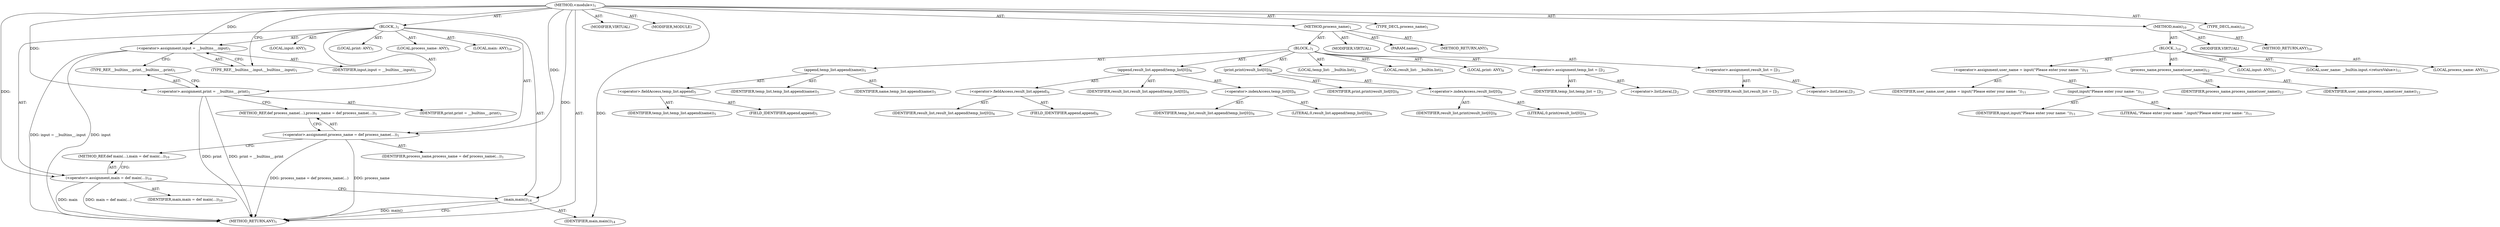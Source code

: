 digraph "&lt;module&gt;" {  
"7" [label = <(METHOD,&lt;module&gt;)<SUB>1</SUB>> ]
"8" [label = <(BLOCK,,)<SUB>1</SUB>> ]
"14" [label = <(&lt;operator&gt;.assignment,input = __builtins__.input)<SUB>1</SUB>> ]
"12" [label = <(IDENTIFIER,input,input = __builtins__.input)<SUB>1</SUB>> ]
"13" [label = <(TYPE_REF,__builtins__.input,__builtins__.input)<SUB>1</SUB>> ]
"17" [label = <(&lt;operator&gt;.assignment,print = __builtins__.print)<SUB>1</SUB>> ]
"15" [label = <(IDENTIFIER,print,print = __builtins__.print)<SUB>1</SUB>> ]
"16" [label = <(TYPE_REF,__builtins__.print,__builtins__.print)<SUB>1</SUB>> ]
"53" [label = <(&lt;operator&gt;.assignment,process_name = def process_name(...))<SUB>1</SUB>> ]
"18" [label = <(IDENTIFIER,process_name,process_name = def process_name(...))<SUB>1</SUB>> ]
"19" [label = <(METHOD_REF,def process_name(...),process_name = def process_name(...))<SUB>1</SUB>> ]
"71" [label = <(&lt;operator&gt;.assignment,main = def main(...))<SUB>10</SUB>> ]
"54" [label = <(IDENTIFIER,main,main = def main(...))<SUB>10</SUB>> ]
"55" [label = <(METHOD_REF,def main(...),main = def main(...))<SUB>10</SUB>> ]
"73" [label = <(main,main())<SUB>14</SUB>> ]
"72" [label = <(IDENTIFIER,main,main())<SUB>14</SUB>> ]
"79" [label = <(LOCAL,input: ANY)<SUB>1</SUB>> ]
"80" [label = <(LOCAL,print: ANY)<SUB>1</SUB>> ]
"81" [label = <(LOCAL,process_name: ANY)<SUB>1</SUB>> ]
"82" [label = <(LOCAL,main: ANY)<SUB>10</SUB>> ]
"9" [label = <(MODIFIER,VIRTUAL)> ]
"10" [label = <(MODIFIER,MODULE)> ]
"11" [label = <(METHOD_RETURN,ANY)<SUB>1</SUB>> ]
"20" [label = <(METHOD,process_name)<SUB>1</SUB>> ]
"21" [label = <(BLOCK,,)<SUB>1</SUB>> ]
"27" [label = <(&lt;operator&gt;.assignment,temp_list = [])<SUB>2</SUB>> ]
"26" [label = <(IDENTIFIER,temp_list,temp_list = [])<SUB>2</SUB>> ]
"25" [label = <(&lt;operator&gt;.listLiteral,[])<SUB>2</SUB>> ]
"30" [label = <(&lt;operator&gt;.assignment,result_list = [])<SUB>3</SUB>> ]
"29" [label = <(IDENTIFIER,result_list,result_list = [])<SUB>3</SUB>> ]
"28" [label = <(&lt;operator&gt;.listLiteral,[])<SUB>3</SUB>> ]
"36" [label = <(append,temp_list.append(name))<SUB>5</SUB>> ]
"34" [label = <(&lt;operator&gt;.fieldAccess,temp_list.append)<SUB>5</SUB>> ]
"32" [label = <(IDENTIFIER,temp_list,temp_list.append(name))<SUB>5</SUB>> ]
"33" [label = <(FIELD_IDENTIFIER,append,append)<SUB>5</SUB>> ]
"35" [label = <(IDENTIFIER,temp_list,temp_list.append(name))<SUB>5</SUB>> ]
"31" [label = <(IDENTIFIER,name,temp_list.append(name))<SUB>5</SUB>> ]
"44" [label = <(append,result_list.append(temp_list[0]))<SUB>6</SUB>> ]
"42" [label = <(&lt;operator&gt;.fieldAccess,result_list.append)<SUB>6</SUB>> ]
"40" [label = <(IDENTIFIER,result_list,result_list.append(temp_list[0]))<SUB>6</SUB>> ]
"41" [label = <(FIELD_IDENTIFIER,append,append)<SUB>6</SUB>> ]
"43" [label = <(IDENTIFIER,result_list,result_list.append(temp_list[0]))<SUB>6</SUB>> ]
"39" [label = <(&lt;operator&gt;.indexAccess,temp_list[0])<SUB>6</SUB>> ]
"37" [label = <(IDENTIFIER,temp_list,result_list.append(temp_list[0]))<SUB>6</SUB>> ]
"38" [label = <(LITERAL,0,result_list.append(temp_list[0]))<SUB>6</SUB>> ]
"49" [label = <(print,print(result_list[0]))<SUB>8</SUB>> ]
"48" [label = <(IDENTIFIER,print,print(result_list[0]))<SUB>8</SUB>> ]
"47" [label = <(&lt;operator&gt;.indexAccess,result_list[0])<SUB>8</SUB>> ]
"45" [label = <(IDENTIFIER,result_list,print(result_list[0]))<SUB>8</SUB>> ]
"46" [label = <(LITERAL,0,print(result_list[0]))<SUB>8</SUB>> ]
"83" [label = <(LOCAL,temp_list: __builtin.list)<SUB>2</SUB>> ]
"84" [label = <(LOCAL,result_list: __builtin.list)<SUB>3</SUB>> ]
"85" [label = <(LOCAL,print: ANY)<SUB>8</SUB>> ]
"22" [label = <(MODIFIER,VIRTUAL)> ]
"23" [label = <(PARAM,name)<SUB>1</SUB>> ]
"24" [label = <(METHOD_RETURN,ANY)<SUB>1</SUB>> ]
"51" [label = <(TYPE_DECL,process_name)<SUB>1</SUB>> ]
"56" [label = <(METHOD,main)<SUB>10</SUB>> ]
"57" [label = <(BLOCK,,)<SUB>10</SUB>> ]
"64" [label = <(&lt;operator&gt;.assignment,user_name = input(&quot;Please enter your name: &quot;))<SUB>11</SUB>> ]
"63" [label = <(IDENTIFIER,user_name,user_name = input(&quot;Please enter your name: &quot;))<SUB>11</SUB>> ]
"62" [label = <(input,input(&quot;Please enter your name: &quot;))<SUB>11</SUB>> ]
"61" [label = <(IDENTIFIER,input,input(&quot;Please enter your name: &quot;))<SUB>11</SUB>> ]
"60" [label = <(LITERAL,&quot;Please enter your name: &quot;,input(&quot;Please enter your name: &quot;))<SUB>11</SUB>> ]
"67" [label = <(process_name,process_name(user_name))<SUB>12</SUB>> ]
"66" [label = <(IDENTIFIER,process_name,process_name(user_name))<SUB>12</SUB>> ]
"65" [label = <(IDENTIFIER,user_name,process_name(user_name))<SUB>12</SUB>> ]
"87" [label = <(LOCAL,input: ANY)<SUB>11</SUB>> ]
"89" [label = <(LOCAL,user_name: __builtin.input.&lt;returnValue&gt;)<SUB>11</SUB>> ]
"90" [label = <(LOCAL,process_name: ANY)<SUB>12</SUB>> ]
"58" [label = <(MODIFIER,VIRTUAL)> ]
"59" [label = <(METHOD_RETURN,ANY)<SUB>10</SUB>> ]
"69" [label = <(TYPE_DECL,main)<SUB>10</SUB>> ]
  "7" -> "9"  [ label = "AST: "] 
  "7" -> "8"  [ label = "AST: "] 
  "7" -> "10"  [ label = "AST: "] 
  "7" -> "20"  [ label = "AST: "] 
  "7" -> "11"  [ label = "AST: "] 
  "7" -> "51"  [ label = "AST: "] 
  "7" -> "56"  [ label = "AST: "] 
  "7" -> "69"  [ label = "AST: "] 
  "8" -> "14"  [ label = "AST: "] 
  "8" -> "17"  [ label = "AST: "] 
  "8" -> "53"  [ label = "AST: "] 
  "8" -> "71"  [ label = "AST: "] 
  "8" -> "73"  [ label = "AST: "] 
  "8" -> "79"  [ label = "AST: "] 
  "8" -> "80"  [ label = "AST: "] 
  "8" -> "81"  [ label = "AST: "] 
  "8" -> "82"  [ label = "AST: "] 
  "14" -> "12"  [ label = "AST: "] 
  "14" -> "13"  [ label = "AST: "] 
  "17" -> "15"  [ label = "AST: "] 
  "17" -> "16"  [ label = "AST: "] 
  "53" -> "18"  [ label = "AST: "] 
  "53" -> "19"  [ label = "AST: "] 
  "71" -> "54"  [ label = "AST: "] 
  "71" -> "55"  [ label = "AST: "] 
  "73" -> "72"  [ label = "AST: "] 
  "20" -> "22"  [ label = "AST: "] 
  "20" -> "21"  [ label = "AST: "] 
  "20" -> "23"  [ label = "AST: "] 
  "20" -> "24"  [ label = "AST: "] 
  "21" -> "27"  [ label = "AST: "] 
  "21" -> "83"  [ label = "AST: "] 
  "21" -> "30"  [ label = "AST: "] 
  "21" -> "84"  [ label = "AST: "] 
  "21" -> "36"  [ label = "AST: "] 
  "21" -> "85"  [ label = "AST: "] 
  "21" -> "44"  [ label = "AST: "] 
  "21" -> "49"  [ label = "AST: "] 
  "27" -> "26"  [ label = "AST: "] 
  "27" -> "25"  [ label = "AST: "] 
  "30" -> "29"  [ label = "AST: "] 
  "30" -> "28"  [ label = "AST: "] 
  "36" -> "34"  [ label = "AST: "] 
  "36" -> "35"  [ label = "AST: "] 
  "36" -> "31"  [ label = "AST: "] 
  "34" -> "32"  [ label = "AST: "] 
  "34" -> "33"  [ label = "AST: "] 
  "44" -> "42"  [ label = "AST: "] 
  "44" -> "43"  [ label = "AST: "] 
  "44" -> "39"  [ label = "AST: "] 
  "42" -> "40"  [ label = "AST: "] 
  "42" -> "41"  [ label = "AST: "] 
  "39" -> "37"  [ label = "AST: "] 
  "39" -> "38"  [ label = "AST: "] 
  "49" -> "48"  [ label = "AST: "] 
  "49" -> "47"  [ label = "AST: "] 
  "47" -> "45"  [ label = "AST: "] 
  "47" -> "46"  [ label = "AST: "] 
  "56" -> "58"  [ label = "AST: "] 
  "56" -> "57"  [ label = "AST: "] 
  "56" -> "59"  [ label = "AST: "] 
  "57" -> "64"  [ label = "AST: "] 
  "57" -> "87"  [ label = "AST: "] 
  "57" -> "67"  [ label = "AST: "] 
  "57" -> "89"  [ label = "AST: "] 
  "57" -> "90"  [ label = "AST: "] 
  "64" -> "63"  [ label = "AST: "] 
  "64" -> "62"  [ label = "AST: "] 
  "62" -> "61"  [ label = "AST: "] 
  "62" -> "60"  [ label = "AST: "] 
  "67" -> "66"  [ label = "AST: "] 
  "67" -> "65"  [ label = "AST: "] 
  "14" -> "16"  [ label = "CFG: "] 
  "17" -> "19"  [ label = "CFG: "] 
  "53" -> "55"  [ label = "CFG: "] 
  "71" -> "73"  [ label = "CFG: "] 
  "73" -> "11"  [ label = "CFG: "] 
  "13" -> "14"  [ label = "CFG: "] 
  "16" -> "17"  [ label = "CFG: "] 
  "19" -> "53"  [ label = "CFG: "] 
  "55" -> "71"  [ label = "CFG: "] 
  "7" -> "13"  [ label = "CFG: "] 
  "14" -> "11"  [ label = "DDG: input"] 
  "14" -> "11"  [ label = "DDG: input = __builtins__.input"] 
  "17" -> "11"  [ label = "DDG: print"] 
  "17" -> "11"  [ label = "DDG: print = __builtins__.print"] 
  "53" -> "11"  [ label = "DDG: process_name"] 
  "53" -> "11"  [ label = "DDG: process_name = def process_name(...)"] 
  "71" -> "11"  [ label = "DDG: main"] 
  "71" -> "11"  [ label = "DDG: main = def main(...)"] 
  "73" -> "11"  [ label = "DDG: main()"] 
  "7" -> "14"  [ label = "DDG: "] 
  "7" -> "17"  [ label = "DDG: "] 
  "7" -> "53"  [ label = "DDG: "] 
  "7" -> "71"  [ label = "DDG: "] 
  "7" -> "73"  [ label = "DDG: "] 
  "7" -> "72"  [ label = "DDG: "] 
}
